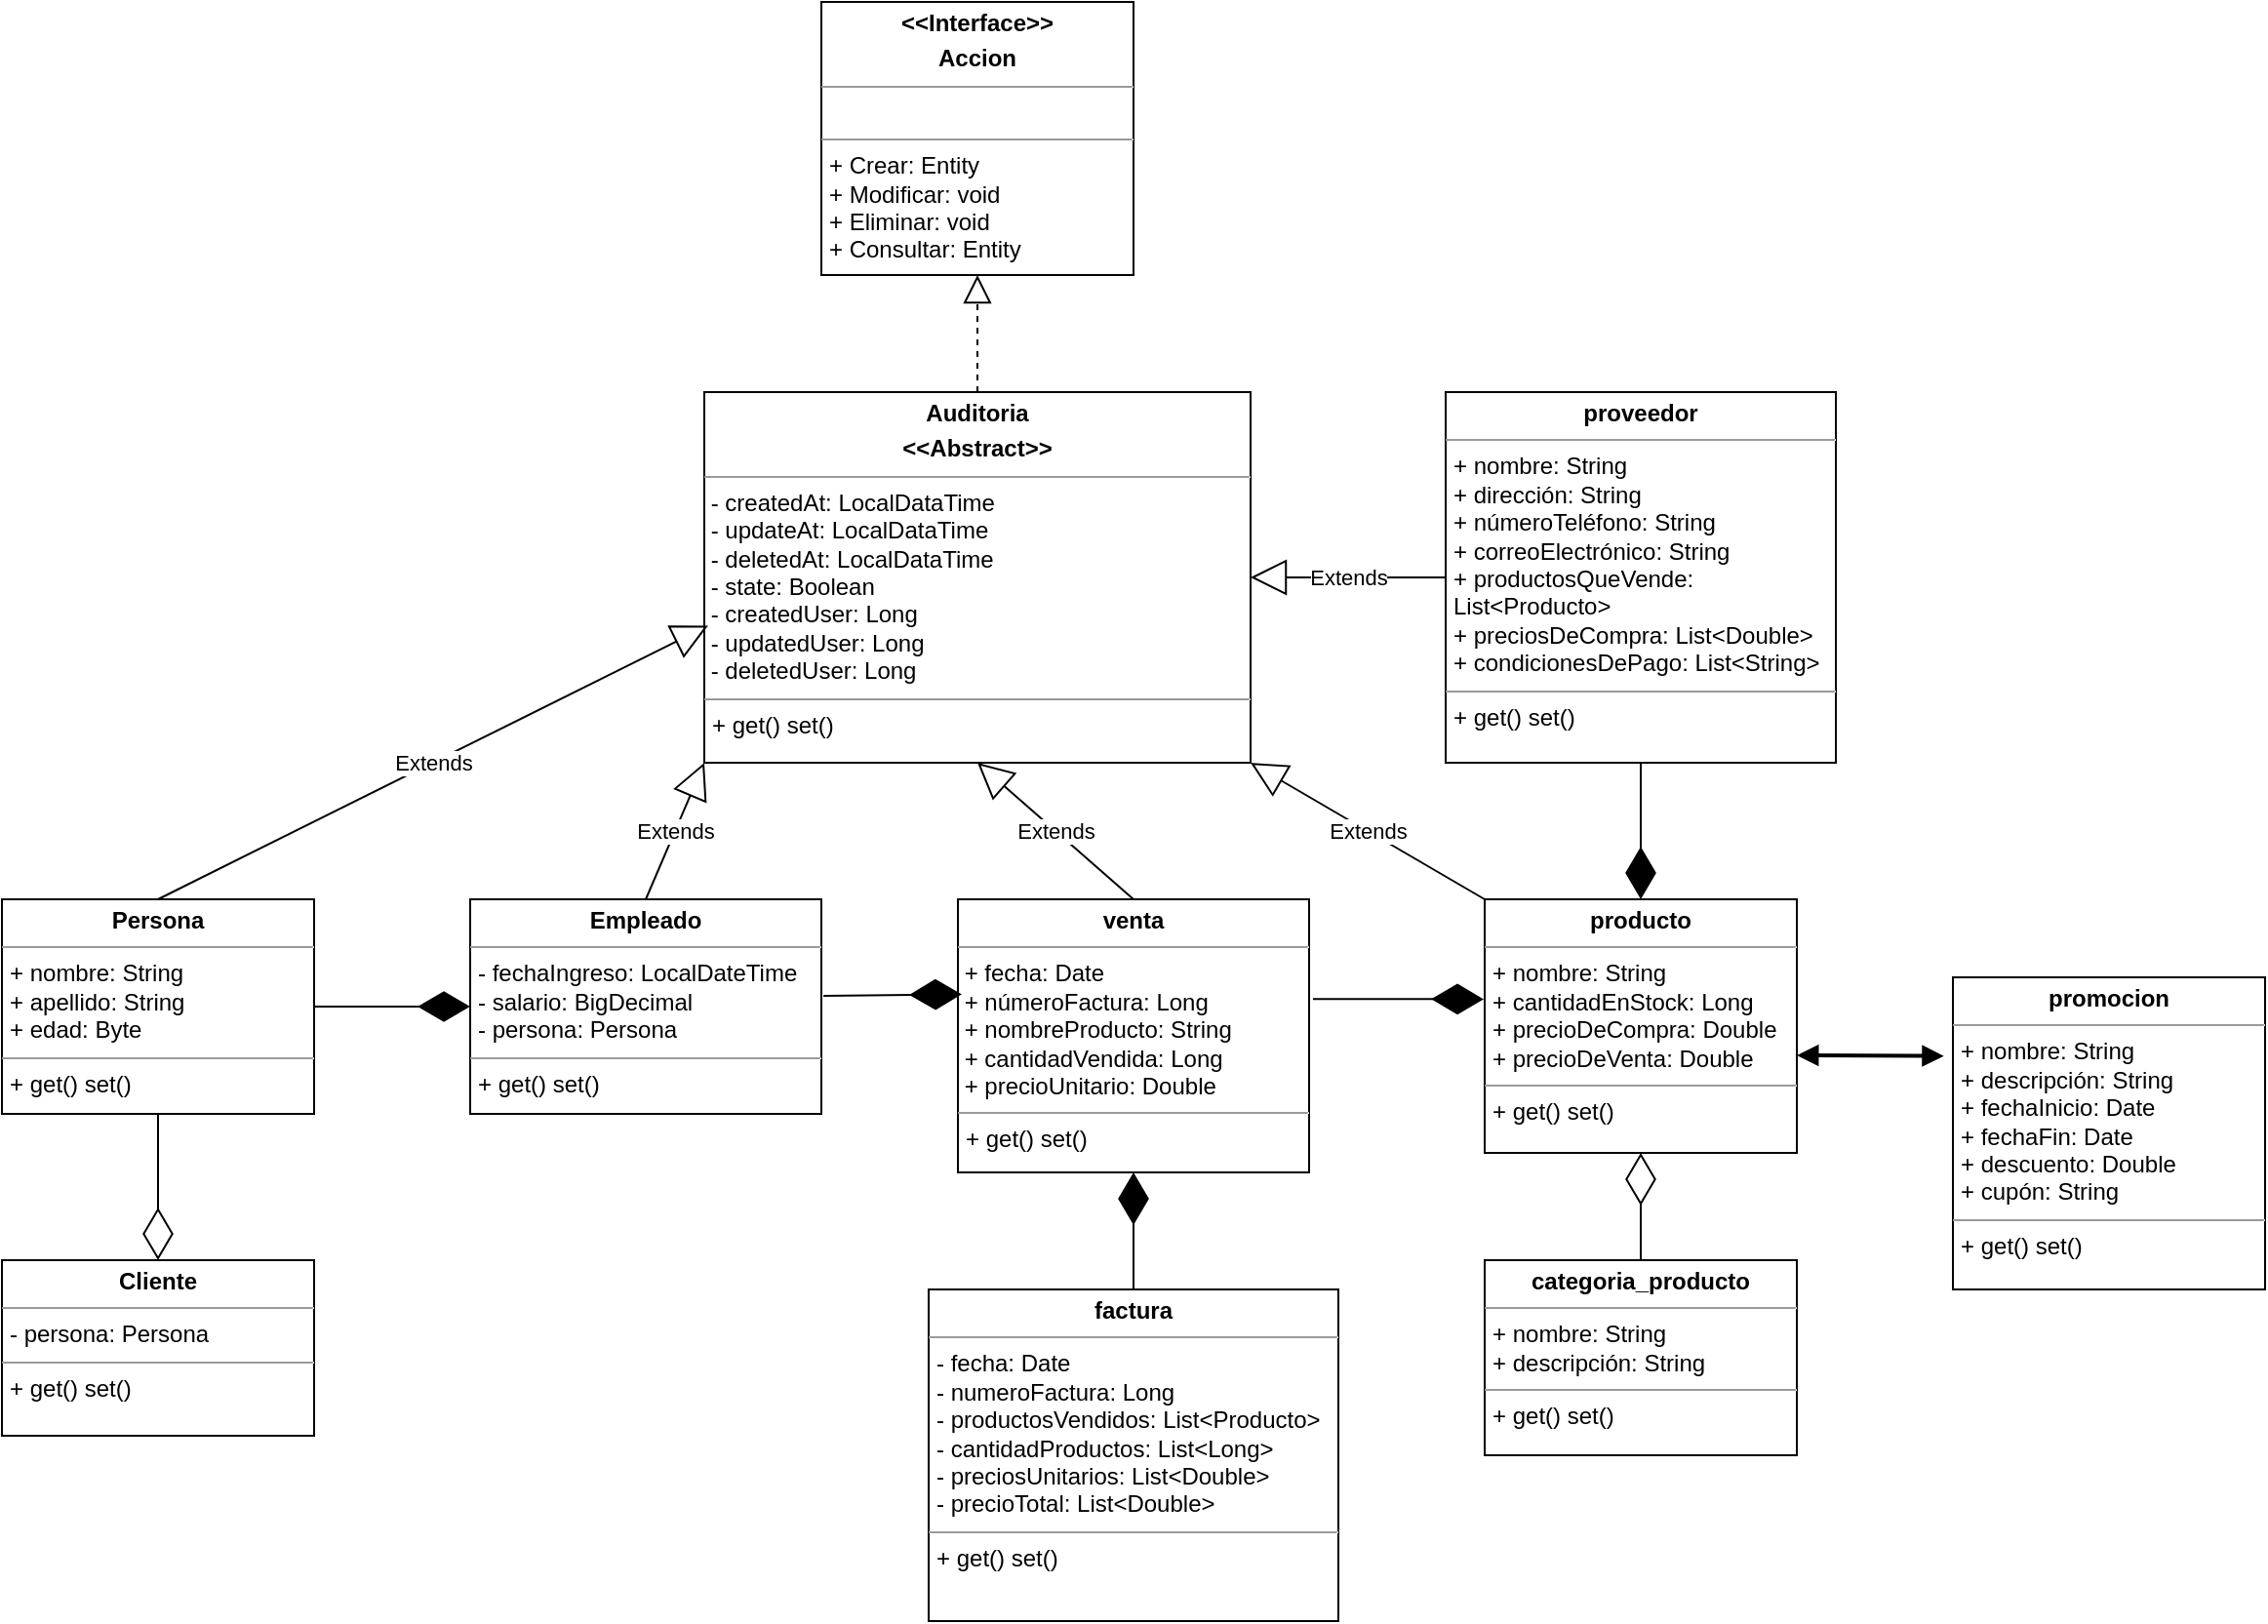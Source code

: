 <mxfile version="22.1.0" type="device">
  <diagram name="Página-1" id="4GcUxK1dPRSd9ja28RKR">
    <mxGraphModel dx="2220" dy="1935" grid="1" gridSize="10" guides="1" tooltips="1" connect="1" arrows="1" fold="1" page="1" pageScale="1" pageWidth="827" pageHeight="1169" math="0" shadow="0">
      <root>
        <mxCell id="0" />
        <mxCell id="1" parent="0" />
        <mxCell id="M27mCfy6WkDgeA-iICXA-1" value="&lt;p style=&quot;margin:0px;margin-top:4px;text-align:center;&quot;&gt;&lt;b&gt;factura&lt;/b&gt;&lt;/p&gt;&lt;hr size=&quot;1&quot;&gt;&lt;p style=&quot;margin:0px;margin-left:4px;&quot;&gt;- fecha: Date&lt;br&gt;- numeroFactura: Long&lt;br&gt;- productosVendidos: List&amp;lt;Producto&amp;gt;&lt;br&gt;- cantidadProductos: List&amp;lt;Long&amp;gt;&lt;br&gt;- preciosUnitarios: List&amp;lt;Double&amp;gt;&lt;br&gt;- precioTotal: List&amp;lt;Double&amp;gt;&lt;br&gt;&lt;/p&gt;&lt;hr size=&quot;1&quot;&gt;&lt;p style=&quot;margin:0px;margin-left:4px;&quot;&gt;+ get() set()&lt;/p&gt;" style="verticalAlign=top;align=left;overflow=fill;fontSize=12;fontFamily=Helvetica;html=1;whiteSpace=wrap;" parent="1" vertex="1">
          <mxGeometry x="-105" y="550" width="210" height="170" as="geometry" />
        </mxCell>
        <mxCell id="M27mCfy6WkDgeA-iICXA-2" value="&lt;p style=&quot;margin:0px;margin-top:4px;text-align:center;&quot;&gt;&lt;b&gt;producto&lt;/b&gt;&lt;/p&gt;&lt;hr size=&quot;1&quot;&gt;&lt;p style=&quot;margin:0px;margin-left:4px;&quot;&gt;+ nombre: String&lt;br&gt;    + cantidadEnStock: Long&lt;br&gt;    + precioDeCompra: Double&lt;br&gt;    + precioDeVenta: Double&lt;br&gt;&lt;/p&gt;&lt;hr size=&quot;1&quot;&gt;&lt;p style=&quot;margin:0px;margin-left:4px;&quot;&gt;+ get() set()&lt;br&gt;&lt;/p&gt;" style="verticalAlign=top;align=left;overflow=fill;fontSize=12;fontFamily=Helvetica;html=1;whiteSpace=wrap;" parent="1" vertex="1">
          <mxGeometry x="180" y="350" width="160" height="130" as="geometry" />
        </mxCell>
        <mxCell id="M27mCfy6WkDgeA-iICXA-3" value="&lt;p style=&quot;margin:0px;margin-top:4px;text-align:center;&quot;&gt;&lt;b&gt;venta&lt;/b&gt;&lt;/p&gt;&lt;hr size=&quot;1&quot;&gt;&lt;p style=&quot;margin:0px;margin-left:4px;&quot;&gt;&lt;/p&gt;&amp;nbsp;+ fecha: Date&lt;br&gt;&amp;nbsp;+ númeroFactura: Long&lt;br&gt;&amp;nbsp;+ nombreProducto: String&lt;br&gt;&amp;nbsp;+ cantidadVendida: Long&lt;br&gt;&amp;nbsp;+ precioUnitario: Double&lt;hr size=&quot;1&quot;&gt;&lt;p style=&quot;margin:0px;margin-left:4px;&quot;&gt;+ get() set()&lt;br&gt;&lt;/p&gt;" style="verticalAlign=top;align=left;overflow=fill;fontSize=12;fontFamily=Helvetica;html=1;whiteSpace=wrap;" parent="1" vertex="1">
          <mxGeometry x="-90" y="350" width="180" height="140" as="geometry" />
        </mxCell>
        <mxCell id="M27mCfy6WkDgeA-iICXA-4" value="&lt;p style=&quot;margin:0px;margin-top:4px;text-align:center;&quot;&gt;&lt;b&gt;proveedor&lt;/b&gt;&lt;/p&gt;&lt;hr size=&quot;1&quot;&gt;&lt;p style=&quot;margin:0px;margin-left:4px;&quot;&gt;&lt;span style=&quot;background-color: initial;&quot;&gt;+ nombre: String&lt;br&gt;    + dirección: String&lt;br&gt;    + númeroTeléfono: String&lt;br&gt;    + correoElectrónico: String&lt;br&gt;    + productosQueVende: List&amp;lt;Producto&amp;gt;&lt;br&gt;    + preciosDeCompra: List&amp;lt;Double&amp;gt;&lt;br&gt;    + condicionesDePago: List&amp;lt;String&amp;gt;&lt;/span&gt;&lt;/p&gt;&lt;hr size=&quot;1&quot;&gt;&lt;p style=&quot;margin:0px;margin-left:4px;&quot;&gt;+ get() set()&lt;br&gt;&lt;/p&gt;" style="verticalAlign=top;align=left;overflow=fill;fontSize=12;fontFamily=Helvetica;html=1;whiteSpace=wrap;" parent="1" vertex="1">
          <mxGeometry x="160" y="90" width="200" height="190" as="geometry" />
        </mxCell>
        <mxCell id="M27mCfy6WkDgeA-iICXA-5" value="&lt;p style=&quot;margin:0px;margin-top:4px;text-align:center;&quot;&gt;&lt;b&gt;categoria_producto&lt;/b&gt;&lt;/p&gt;&lt;hr size=&quot;1&quot;&gt;&lt;p style=&quot;margin:0px;margin-left:4px;&quot;&gt;&lt;span style=&quot;background-color: initial;&quot;&gt;+ nombre: String&lt;br&gt;    + descripción: String&lt;/span&gt;&lt;/p&gt;&lt;hr size=&quot;1&quot;&gt;&lt;p style=&quot;margin:0px;margin-left:4px;&quot;&gt;+ get() set()&lt;br&gt;&lt;/p&gt;" style="verticalAlign=top;align=left;overflow=fill;fontSize=12;fontFamily=Helvetica;html=1;whiteSpace=wrap;" parent="1" vertex="1">
          <mxGeometry x="180" y="535" width="160" height="100" as="geometry" />
        </mxCell>
        <mxCell id="M27mCfy6WkDgeA-iICXA-6" value="&lt;p style=&quot;margin:0px;margin-top:4px;text-align:center;&quot;&gt;&lt;b&gt;promocion&lt;/b&gt;&lt;/p&gt;&lt;hr size=&quot;1&quot;&gt;&lt;p style=&quot;margin:0px;margin-left:4px;&quot;&gt;&lt;span style=&quot;background-color: initial;&quot;&gt;+ nombre: String&lt;/span&gt;&lt;br&gt;&lt;/p&gt;&lt;p style=&quot;margin:0px;margin-left:4px;&quot;&gt;    + descripción: String&lt;br&gt;    + fechaInicio: Date&lt;br&gt;    + fechaFin: Date&lt;br&gt;    + descuento: Double&lt;br&gt;    + cupón: String&lt;br&gt;&lt;/p&gt;&lt;hr size=&quot;1&quot;&gt;&lt;p style=&quot;margin:0px;margin-left:4px;&quot;&gt;+ get() set()&lt;br&gt;&lt;/p&gt;" style="verticalAlign=top;align=left;overflow=fill;fontSize=12;fontFamily=Helvetica;html=1;whiteSpace=wrap;" parent="1" vertex="1">
          <mxGeometry x="420" y="390" width="160" height="160" as="geometry" />
        </mxCell>
        <mxCell id="M27mCfy6WkDgeA-iICXA-11" value="&lt;p style=&quot;margin:0px;margin-top:4px;text-align:center;&quot;&gt;&lt;b&gt;Cliente&lt;/b&gt;&lt;/p&gt;&lt;hr size=&quot;1&quot;&gt;&lt;p style=&quot;margin:0px;margin-left:4px;&quot;&gt;- persona: Persona&lt;/p&gt;&lt;hr size=&quot;1&quot;&gt;&lt;p style=&quot;margin:0px;margin-left:4px;&quot;&gt;+ get() set()&lt;br&gt;&lt;/p&gt;" style="verticalAlign=top;align=left;overflow=fill;fontSize=12;fontFamily=Helvetica;html=1;whiteSpace=wrap;" parent="1" vertex="1">
          <mxGeometry x="-580" y="535" width="160" height="90" as="geometry" />
        </mxCell>
        <mxCell id="M27mCfy6WkDgeA-iICXA-14" value="" style="endArrow=diamondThin;endFill=1;endSize=24;html=1;rounded=0;entryX=0.5;entryY=0;entryDx=0;entryDy=0;exitX=0.5;exitY=1;exitDx=0;exitDy=0;" parent="1" source="M27mCfy6WkDgeA-iICXA-4" target="M27mCfy6WkDgeA-iICXA-2" edge="1">
          <mxGeometry width="160" relative="1" as="geometry">
            <mxPoint x="269" y="580" as="sourcePoint" />
            <mxPoint x="430" y="550" as="targetPoint" />
          </mxGeometry>
        </mxCell>
        <mxCell id="M27mCfy6WkDgeA-iICXA-16" value="" style="endArrow=block;startArrow=block;endFill=1;startFill=1;html=1;rounded=0;entryX=-0.029;entryY=0.252;entryDx=0;entryDy=0;entryPerimeter=0;strokeWidth=2;" parent="1" target="M27mCfy6WkDgeA-iICXA-6" edge="1">
          <mxGeometry width="160" relative="1" as="geometry">
            <mxPoint x="340" y="430" as="sourcePoint" />
            <mxPoint x="480" y="440" as="targetPoint" />
          </mxGeometry>
        </mxCell>
        <mxCell id="zpc9F8b33lmd0Hfrzcb6-1" value="&lt;p style=&quot;margin:0px;margin-top:4px;text-align:center;&quot;&gt;&lt;b&gt;Auditoria&lt;/b&gt;&lt;/p&gt;&lt;p style=&quot;margin:0px;margin-top:4px;text-align:center;&quot;&gt;&lt;b&gt;&amp;lt;&amp;lt;Abstract&amp;gt;&amp;gt;&lt;/b&gt;&lt;/p&gt;&lt;hr size=&quot;1&quot;&gt;&lt;p style=&quot;margin:0px;margin-left:4px;&quot;&gt;&lt;/p&gt;&amp;nbsp;- createdAt: LocalDataTime&lt;br&gt;&amp;nbsp;- updateAt: LocalDataTime&lt;br&gt;&amp;nbsp;- deletedAt: LocalDataTime&lt;br&gt;&amp;nbsp;- state: Boolean&lt;br&gt;&amp;nbsp;- createdUser: Long&lt;br&gt;&amp;nbsp;- updatedUser: Long&lt;br&gt;&amp;nbsp;- deletedUser: Long&lt;hr size=&quot;1&quot;&gt;&lt;p style=&quot;margin:0px;margin-left:4px;&quot;&gt;+ get() set()&lt;br&gt;&lt;/p&gt;" style="verticalAlign=top;align=left;overflow=fill;fontSize=12;fontFamily=Helvetica;html=1;whiteSpace=wrap;" parent="1" vertex="1">
          <mxGeometry x="-220" y="90" width="280" height="190" as="geometry" />
        </mxCell>
        <mxCell id="zpc9F8b33lmd0Hfrzcb6-2" value="&lt;p style=&quot;margin:0px;margin-top:4px;text-align:center;&quot;&gt;&lt;b&gt;&amp;lt;&amp;lt;Interface&amp;gt;&amp;gt;&lt;/b&gt;&lt;/p&gt;&lt;p style=&quot;margin:0px;margin-top:4px;text-align:center;&quot;&gt;&lt;b&gt;Accion&lt;/b&gt;&lt;/p&gt;&lt;hr size=&quot;1&quot;&gt;&lt;p style=&quot;margin:0px;margin-left:4px;&quot;&gt;&lt;br&gt;&lt;/p&gt;&lt;hr size=&quot;1&quot;&gt;&lt;p style=&quot;margin:0px;margin-left:4px;&quot;&gt;+ Crear: Entity&amp;nbsp;&lt;/p&gt;&lt;p style=&quot;margin:0px;margin-left:4px;&quot;&gt;+ Modificar: void&amp;nbsp;&lt;/p&gt;&lt;p style=&quot;margin:0px;margin-left:4px;&quot;&gt;+ Eliminar: void&amp;nbsp;&lt;/p&gt;&lt;p style=&quot;margin:0px;margin-left:4px;&quot;&gt;+ Consultar: Entity&lt;br&gt;&lt;/p&gt;" style="verticalAlign=top;align=left;overflow=fill;fontSize=12;fontFamily=Helvetica;html=1;whiteSpace=wrap;" parent="1" vertex="1">
          <mxGeometry x="-160" y="-110" width="160" height="140" as="geometry" />
        </mxCell>
        <mxCell id="zpc9F8b33lmd0Hfrzcb6-3" value="&lt;p style=&quot;margin:0px;margin-top:4px;text-align:center;&quot;&gt;&lt;b&gt;Empleado&lt;/b&gt;&lt;/p&gt;&lt;hr size=&quot;1&quot;&gt;&lt;p style=&quot;margin:0px;margin-left:4px;&quot;&gt;- fechaIngreso: LocalDateTime&lt;br style=&quot;border-color: var(--border-color);&quot;&gt;- salario: BigDecimal&lt;br style=&quot;border-color: var(--border-color);&quot;&gt;- persona: Persona&lt;br&gt;&lt;/p&gt;&lt;hr size=&quot;1&quot;&gt;&lt;p style=&quot;margin:0px;margin-left:4px;&quot;&gt;+ get() set()&lt;br&gt;&lt;/p&gt;" style="verticalAlign=top;align=left;overflow=fill;fontSize=12;fontFamily=Helvetica;html=1;whiteSpace=wrap;" parent="1" vertex="1">
          <mxGeometry x="-340" y="350" width="180" height="110" as="geometry" />
        </mxCell>
        <mxCell id="zpc9F8b33lmd0Hfrzcb6-4" value="&lt;p style=&quot;margin:0px;margin-top:4px;text-align:center;&quot;&gt;&lt;b&gt;Persona&lt;/b&gt;&lt;/p&gt;&lt;hr size=&quot;1&quot;&gt;&lt;p style=&quot;margin:0px;margin-left:4px;&quot;&gt;+ nombre: String&lt;br&gt;+ apellido: String&lt;br style=&quot;border-color: var(--border-color);&quot;&gt;+ edad: Byte&lt;br&gt;&lt;/p&gt;&lt;hr size=&quot;1&quot;&gt;&lt;p style=&quot;margin:0px;margin-left:4px;&quot;&gt;+ get() set()&lt;br&gt;&lt;/p&gt;" style="verticalAlign=top;align=left;overflow=fill;fontSize=12;fontFamily=Helvetica;html=1;whiteSpace=wrap;" parent="1" vertex="1">
          <mxGeometry x="-580" y="350" width="160" height="110" as="geometry" />
        </mxCell>
        <mxCell id="zpc9F8b33lmd0Hfrzcb6-5" value="" style="endArrow=diamondThin;endFill=0;endSize=24;html=1;rounded=0;exitX=0.5;exitY=1;exitDx=0;exitDy=0;entryX=0.5;entryY=0;entryDx=0;entryDy=0;" parent="1" source="zpc9F8b33lmd0Hfrzcb6-4" target="M27mCfy6WkDgeA-iICXA-11" edge="1">
          <mxGeometry width="160" relative="1" as="geometry">
            <mxPoint x="-130" y="430" as="sourcePoint" />
            <mxPoint x="30" y="430" as="targetPoint" />
          </mxGeometry>
        </mxCell>
        <mxCell id="zpc9F8b33lmd0Hfrzcb6-6" value="" style="endArrow=diamondThin;endFill=1;endSize=24;html=1;rounded=0;entryX=0;entryY=0.5;entryDx=0;entryDy=0;exitX=1;exitY=0.5;exitDx=0;exitDy=0;" parent="1" source="zpc9F8b33lmd0Hfrzcb6-4" target="zpc9F8b33lmd0Hfrzcb6-3" edge="1">
          <mxGeometry width="160" relative="1" as="geometry">
            <mxPoint x="-390.42" y="415" as="sourcePoint" />
            <mxPoint x="-390.42" y="360" as="targetPoint" />
          </mxGeometry>
        </mxCell>
        <mxCell id="zpc9F8b33lmd0Hfrzcb6-7" value="" style="endArrow=diamondThin;endFill=1;endSize=24;html=1;rounded=0;entryX=0.011;entryY=0.348;entryDx=0;entryDy=0;exitX=1.006;exitY=0.45;exitDx=0;exitDy=0;entryPerimeter=0;exitPerimeter=0;" parent="1" source="zpc9F8b33lmd0Hfrzcb6-3" target="M27mCfy6WkDgeA-iICXA-3" edge="1">
          <mxGeometry width="160" relative="1" as="geometry">
            <mxPoint x="-180" y="490" as="sourcePoint" />
            <mxPoint x="-100" y="490" as="targetPoint" />
          </mxGeometry>
        </mxCell>
        <mxCell id="zpc9F8b33lmd0Hfrzcb6-8" value="" style="endArrow=diamondThin;endFill=1;endSize=24;html=1;rounded=0;entryX=-0.003;entryY=0.394;entryDx=0;entryDy=0;exitX=1.011;exitY=0.365;exitDx=0;exitDy=0;exitPerimeter=0;entryPerimeter=0;" parent="1" source="M27mCfy6WkDgeA-iICXA-3" target="M27mCfy6WkDgeA-iICXA-2" edge="1">
          <mxGeometry width="160" relative="1" as="geometry">
            <mxPoint x="90" y="404.58" as="sourcePoint" />
            <mxPoint x="170" y="404.58" as="targetPoint" />
          </mxGeometry>
        </mxCell>
        <mxCell id="zpc9F8b33lmd0Hfrzcb6-9" value="Extends" style="endArrow=block;endSize=16;endFill=0;html=1;rounded=0;entryX=0.007;entryY=0.63;entryDx=0;entryDy=0;exitX=0.5;exitY=0;exitDx=0;exitDy=0;entryPerimeter=0;" parent="1" source="zpc9F8b33lmd0Hfrzcb6-4" target="zpc9F8b33lmd0Hfrzcb6-1" edge="1">
          <mxGeometry width="160" relative="1" as="geometry">
            <mxPoint x="-140" y="340" as="sourcePoint" />
            <mxPoint x="20" y="340" as="targetPoint" />
          </mxGeometry>
        </mxCell>
        <mxCell id="zpc9F8b33lmd0Hfrzcb6-10" value="Extends" style="endArrow=block;endSize=16;endFill=0;html=1;rounded=0;exitX=0.5;exitY=0;exitDx=0;exitDy=0;entryX=0;entryY=1;entryDx=0;entryDy=0;" parent="1" source="zpc9F8b33lmd0Hfrzcb6-3" target="zpc9F8b33lmd0Hfrzcb6-1" edge="1">
          <mxGeometry width="160" relative="1" as="geometry">
            <mxPoint x="-490" y="360" as="sourcePoint" />
            <mxPoint x="-240" y="300" as="targetPoint" />
          </mxGeometry>
        </mxCell>
        <mxCell id="zpc9F8b33lmd0Hfrzcb6-12" value="Extends" style="endArrow=block;endSize=16;endFill=0;html=1;rounded=0;exitX=0.5;exitY=0;exitDx=0;exitDy=0;entryX=0.5;entryY=1;entryDx=0;entryDy=0;" parent="1" source="M27mCfy6WkDgeA-iICXA-3" target="zpc9F8b33lmd0Hfrzcb6-1" edge="1">
          <mxGeometry width="160" relative="1" as="geometry">
            <mxPoint x="-240" y="360" as="sourcePoint" />
            <mxPoint x="-210" y="290" as="targetPoint" />
          </mxGeometry>
        </mxCell>
        <mxCell id="zpc9F8b33lmd0Hfrzcb6-13" value="Extends" style="endArrow=block;endSize=16;endFill=0;html=1;rounded=0;exitX=0;exitY=0;exitDx=0;exitDy=0;entryX=1;entryY=1;entryDx=0;entryDy=0;" parent="1" source="M27mCfy6WkDgeA-iICXA-2" target="zpc9F8b33lmd0Hfrzcb6-1" edge="1">
          <mxGeometry width="160" relative="1" as="geometry">
            <mxPoint x="-230" y="370" as="sourcePoint" />
            <mxPoint x="-200" y="300" as="targetPoint" />
          </mxGeometry>
        </mxCell>
        <mxCell id="zpc9F8b33lmd0Hfrzcb6-14" value="Extends" style="endArrow=block;endSize=16;endFill=0;html=1;rounded=0;exitX=0;exitY=0.5;exitDx=0;exitDy=0;entryX=1;entryY=0.5;entryDx=0;entryDy=0;" parent="1" source="M27mCfy6WkDgeA-iICXA-4" target="zpc9F8b33lmd0Hfrzcb6-1" edge="1">
          <mxGeometry width="160" relative="1" as="geometry">
            <mxPoint x="-220" y="380" as="sourcePoint" />
            <mxPoint x="-190" y="310" as="targetPoint" />
          </mxGeometry>
        </mxCell>
        <mxCell id="zpc9F8b33lmd0Hfrzcb6-15" value="" style="endArrow=block;dashed=1;endFill=0;endSize=12;html=1;rounded=0;entryX=0.5;entryY=1;entryDx=0;entryDy=0;exitX=0.5;exitY=0;exitDx=0;exitDy=0;" parent="1" source="zpc9F8b33lmd0Hfrzcb6-1" target="zpc9F8b33lmd0Hfrzcb6-2" edge="1">
          <mxGeometry width="160" relative="1" as="geometry">
            <mxPoint x="-100" y="190" as="sourcePoint" />
            <mxPoint x="60" y="190" as="targetPoint" />
          </mxGeometry>
        </mxCell>
        <mxCell id="zpc9F8b33lmd0Hfrzcb6-16" value="" style="endArrow=diamondThin;endFill=0;endSize=24;html=1;rounded=0;exitX=0.5;exitY=0;exitDx=0;exitDy=0;entryX=0.5;entryY=1;entryDx=0;entryDy=0;" parent="1" source="M27mCfy6WkDgeA-iICXA-5" target="M27mCfy6WkDgeA-iICXA-2" edge="1">
          <mxGeometry width="160" relative="1" as="geometry">
            <mxPoint x="-490" y="470" as="sourcePoint" />
            <mxPoint x="-490" y="545" as="targetPoint" />
          </mxGeometry>
        </mxCell>
        <mxCell id="zpc9F8b33lmd0Hfrzcb6-17" value="" style="endArrow=diamondThin;endFill=1;endSize=24;html=1;rounded=0;entryX=0.5;entryY=1;entryDx=0;entryDy=0;exitX=0.5;exitY=0;exitDx=0;exitDy=0;" parent="1" source="M27mCfy6WkDgeA-iICXA-1" target="M27mCfy6WkDgeA-iICXA-3" edge="1">
          <mxGeometry width="160" relative="1" as="geometry">
            <mxPoint x="270" y="290" as="sourcePoint" />
            <mxPoint x="270" y="360" as="targetPoint" />
          </mxGeometry>
        </mxCell>
      </root>
    </mxGraphModel>
  </diagram>
</mxfile>
